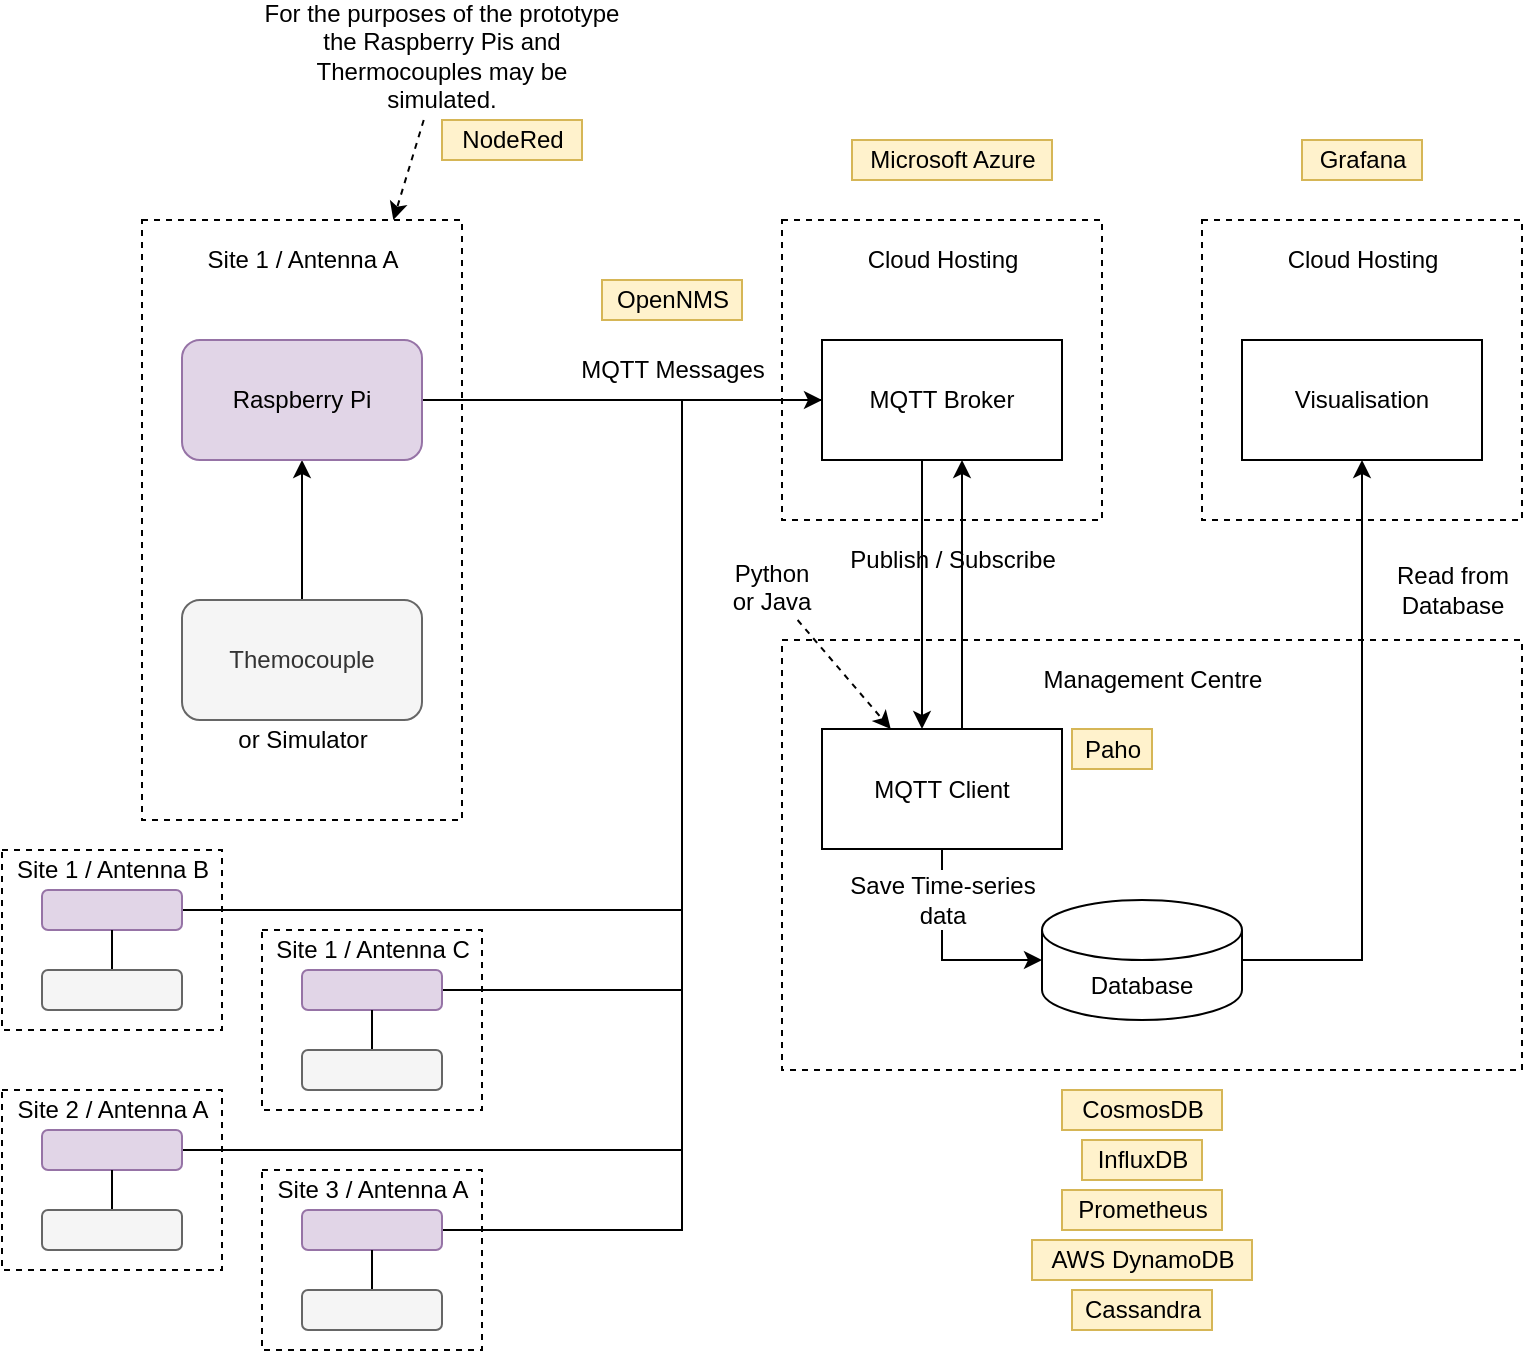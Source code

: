 <mxfile version="14.3.2" type="google"><diagram id="Vr0JW6mK-bZOXMxIQu7u" name="Page-1"><mxGraphModel dx="1607" dy="1118" grid="1" gridSize="10" guides="1" tooltips="1" connect="1" arrows="1" fold="1" page="1" pageScale="1" pageWidth="827" pageHeight="1169" math="0" shadow="0"><root><mxCell id="0"/><mxCell id="1" parent="0"/><mxCell id="WhJ4jgMzGTEI5jCQ6CaK-6" value="" style="rounded=0;whiteSpace=wrap;html=1;dashed=1;" parent="1" vertex="1"><mxGeometry x="580" y="270" width="160" height="150" as="geometry"/></mxCell><mxCell id="KO5914jgpo3kJzEIsXyY-63" value="" style="rounded=0;whiteSpace=wrap;html=1;dashed=1;" parent="1" vertex="1"><mxGeometry x="370" y="270" width="160" height="150" as="geometry"/></mxCell><mxCell id="KO5914jgpo3kJzEIsXyY-16" value="" style="rounded=0;whiteSpace=wrap;html=1;dashed=1;" parent="1" vertex="1"><mxGeometry x="110" y="625" width="110" height="90" as="geometry"/></mxCell><mxCell id="KO5914jgpo3kJzEIsXyY-12" value="" style="rounded=0;whiteSpace=wrap;html=1;dashed=1;" parent="1" vertex="1"><mxGeometry x="50" y="270" width="160" height="300" as="geometry"/></mxCell><mxCell id="KO5914jgpo3kJzEIsXyY-7" value="" style="rounded=0;whiteSpace=wrap;html=1;dashed=1;" parent="1" vertex="1"><mxGeometry x="370" y="480" width="370" height="215" as="geometry"/></mxCell><mxCell id="KO5914jgpo3kJzEIsXyY-20" style="edgeStyle=orthogonalEdgeStyle;rounded=0;orthogonalLoop=1;jettySize=auto;html=1;endArrow=none;endFill=0;" parent="1" source="KO5914jgpo3kJzEIsXyY-2" target="EmqnMG89vFTl3uHL04Bf-3" edge="1"><mxGeometry relative="1" as="geometry"><Array as="points"><mxPoint x="320" y="655"/><mxPoint x="320" y="360"/></Array></mxGeometry></mxCell><mxCell id="KO5914jgpo3kJzEIsXyY-2" value="" style="rounded=1;whiteSpace=wrap;html=1;fillColor=#e1d5e7;strokeColor=#9673a6;" parent="1" vertex="1"><mxGeometry x="130" y="645" width="70" height="20" as="geometry"/></mxCell><mxCell id="EmqnMG89vFTl3uHL04Bf-5" style="edgeStyle=orthogonalEdgeStyle;rounded=0;orthogonalLoop=1;jettySize=auto;html=1;" parent="1" source="EmqnMG89vFTl3uHL04Bf-1" target="EmqnMG89vFTl3uHL04Bf-2" edge="1"><mxGeometry relative="1" as="geometry"/></mxCell><mxCell id="EmqnMG89vFTl3uHL04Bf-1" value="Themocouple" style="rounded=1;whiteSpace=wrap;html=1;fillColor=#f5f5f5;strokeColor=#666666;fontColor=#333333;" parent="1" vertex="1"><mxGeometry x="70" y="460" width="120" height="60" as="geometry"/></mxCell><mxCell id="EmqnMG89vFTl3uHL04Bf-8" style="edgeStyle=orthogonalEdgeStyle;rounded=0;orthogonalLoop=1;jettySize=auto;html=1;" parent="1" source="EmqnMG89vFTl3uHL04Bf-2" target="EmqnMG89vFTl3uHL04Bf-3" edge="1"><mxGeometry relative="1" as="geometry"><Array as="points"><mxPoint x="290" y="360"/><mxPoint x="290" y="360"/></Array></mxGeometry></mxCell><mxCell id="EmqnMG89vFTl3uHL04Bf-2" value="Raspberry Pi" style="rounded=1;whiteSpace=wrap;html=1;fillColor=#e1d5e7;strokeColor=#9673a6;" parent="1" vertex="1"><mxGeometry x="70" y="330" width="120" height="60" as="geometry"/></mxCell><mxCell id="EmqnMG89vFTl3uHL04Bf-11" style="edgeStyle=orthogonalEdgeStyle;rounded=0;orthogonalLoop=1;jettySize=auto;html=1;" parent="1" source="EmqnMG89vFTl3uHL04Bf-3" target="EmqnMG89vFTl3uHL04Bf-4" edge="1"><mxGeometry relative="1" as="geometry"><Array as="points"><mxPoint x="440" y="420"/><mxPoint x="440" y="420"/></Array></mxGeometry></mxCell><mxCell id="EmqnMG89vFTl3uHL04Bf-3" value="MQTT Broker" style="rounded=0;whiteSpace=wrap;html=1;" parent="1" vertex="1"><mxGeometry x="390" y="330" width="120" height="60" as="geometry"/></mxCell><mxCell id="KO5914jgpo3kJzEIsXyY-6" style="edgeStyle=orthogonalEdgeStyle;rounded=0;orthogonalLoop=1;jettySize=auto;html=1;" parent="1" source="EmqnMG89vFTl3uHL04Bf-12" target="KO5914jgpo3kJzEIsXyY-5" edge="1"><mxGeometry relative="1" as="geometry"><Array as="points"><mxPoint x="450" y="640"/></Array></mxGeometry></mxCell><mxCell id="WhJ4jgMzGTEI5jCQ6CaK-10" style="rounded=0;orthogonalLoop=1;jettySize=auto;html=1;endArrow=none;endFill=0;" parent="1" source="EmqnMG89vFTl3uHL04Bf-4" target="EmqnMG89vFTl3uHL04Bf-12" edge="1"><mxGeometry relative="1" as="geometry"/></mxCell><mxCell id="EmqnMG89vFTl3uHL04Bf-4" value="MQTT Client" style="rounded=0;whiteSpace=wrap;html=1;" parent="1" vertex="1"><mxGeometry x="390" y="524.5" width="120" height="60" as="geometry"/></mxCell><mxCell id="EmqnMG89vFTl3uHL04Bf-9" value="MQTT Messages" style="text;html=1;align=center;verticalAlign=middle;resizable=0;points=[];autosize=1;" parent="1" vertex="1"><mxGeometry x="260" y="335" width="110" height="20" as="geometry"/></mxCell><mxCell id="EmqnMG89vFTl3uHL04Bf-10" value="Microsoft Azure" style="text;html=1;align=center;verticalAlign=middle;resizable=0;points=[];autosize=1;fillColor=#fff2cc;strokeColor=#d6b656;" parent="1" vertex="1"><mxGeometry x="405" y="230" width="100" height="20" as="geometry"/></mxCell><mxCell id="EmqnMG89vFTl3uHL04Bf-13" value="Visualisation" style="rounded=0;whiteSpace=wrap;html=1;" parent="1" vertex="1"><mxGeometry x="600" y="330" width="120" height="60" as="geometry"/></mxCell><mxCell id="EmqnMG89vFTl3uHL04Bf-15" value="Read from&lt;br&gt;Database" style="text;html=1;align=center;verticalAlign=middle;resizable=0;points=[];autosize=1;rotation=0;" parent="1" vertex="1"><mxGeometry x="670" y="440" width="70" height="30" as="geometry"/></mxCell><mxCell id="EmqnMG89vFTl3uHL04Bf-16" value="OpenNMS" style="text;html=1;align=center;verticalAlign=middle;resizable=0;points=[];autosize=1;fillColor=#fff2cc;strokeColor=#d6b656;" parent="1" vertex="1"><mxGeometry x="280" y="300" width="70" height="20" as="geometry"/></mxCell><mxCell id="EmqnMG89vFTl3uHL04Bf-17" value="Grafana" style="text;html=1;align=center;verticalAlign=middle;resizable=0;points=[];autosize=1;fillColor=#fff2cc;strokeColor=#d6b656;" parent="1" vertex="1"><mxGeometry x="630" y="230" width="60" height="20" as="geometry"/></mxCell><mxCell id="EmqnMG89vFTl3uHL04Bf-22" value="Cassandra" style="text;html=1;align=center;verticalAlign=middle;resizable=0;points=[];autosize=1;fillColor=#fff2cc;strokeColor=#d6b656;" parent="1" vertex="1"><mxGeometry x="515" y="805" width="70" height="20" as="geometry"/></mxCell><mxCell id="EmqnMG89vFTl3uHL04Bf-23" value="InfluxDB" style="text;html=1;align=center;verticalAlign=middle;resizable=0;points=[];autosize=1;fillColor=#fff2cc;strokeColor=#d6b656;" parent="1" vertex="1"><mxGeometry x="520" y="730" width="60" height="20" as="geometry"/></mxCell><mxCell id="EmqnMG89vFTl3uHL04Bf-24" value="CosmosDB" style="text;html=1;align=center;verticalAlign=middle;resizable=0;points=[];autosize=1;fillColor=#fff2cc;strokeColor=#d6b656;" parent="1" vertex="1"><mxGeometry x="510" y="705" width="80" height="20" as="geometry"/></mxCell><mxCell id="EmqnMG89vFTl3uHL04Bf-25" value="NodeRed" style="text;html=1;align=center;verticalAlign=middle;resizable=0;points=[];autosize=1;fillColor=#fff2cc;strokeColor=#d6b656;" parent="1" vertex="1"><mxGeometry x="200" y="220" width="70" height="20" as="geometry"/></mxCell><mxCell id="KO5914jgpo3kJzEIsXyY-10" style="edgeStyle=orthogonalEdgeStyle;rounded=0;orthogonalLoop=1;jettySize=auto;html=1;endArrow=classic;endFill=1;" parent="1" source="KO5914jgpo3kJzEIsXyY-5" target="EmqnMG89vFTl3uHL04Bf-13" edge="1"><mxGeometry relative="1" as="geometry"><Array as="points"><mxPoint x="660" y="640"/></Array></mxGeometry></mxCell><mxCell id="KO5914jgpo3kJzEIsXyY-5" value="Database" style="shape=cylinder3;whiteSpace=wrap;html=1;boundedLbl=1;backgroundOutline=1;size=15;" parent="1" vertex="1"><mxGeometry x="500" y="610" width="100" height="60" as="geometry"/></mxCell><mxCell id="EmqnMG89vFTl3uHL04Bf-12" value="Save Time-series&lt;br&gt;data" style="text;html=1;align=center;verticalAlign=middle;resizable=0;points=[];autosize=1;rotation=0;" parent="1" vertex="1"><mxGeometry x="395" y="595" width="110" height="30" as="geometry"/></mxCell><mxCell id="KO5914jgpo3kJzEIsXyY-11" value="or Simulator" style="text;html=1;align=center;verticalAlign=middle;resizable=0;points=[];autosize=1;" parent="1" vertex="1"><mxGeometry x="90" y="520" width="80" height="20" as="geometry"/></mxCell><mxCell id="KO5914jgpo3kJzEIsXyY-18" style="edgeStyle=orthogonalEdgeStyle;rounded=0;orthogonalLoop=1;jettySize=auto;html=1;endArrow=none;endFill=0;" parent="1" source="KO5914jgpo3kJzEIsXyY-17" target="KO5914jgpo3kJzEIsXyY-2" edge="1"><mxGeometry relative="1" as="geometry"/></mxCell><mxCell id="KO5914jgpo3kJzEIsXyY-17" value="" style="rounded=1;whiteSpace=wrap;html=1;fillColor=#f5f5f5;strokeColor=#666666;fontColor=#333333;" parent="1" vertex="1"><mxGeometry x="130" y="685" width="70" height="20" as="geometry"/></mxCell><mxCell id="KO5914jgpo3kJzEIsXyY-21" value="Site 1 / Antenna C" style="text;html=1;align=center;verticalAlign=middle;resizable=0;points=[];autosize=1;" parent="1" vertex="1"><mxGeometry x="110" y="625" width="110" height="20" as="geometry"/></mxCell><mxCell id="KO5914jgpo3kJzEIsXyY-23" value="" style="rounded=0;whiteSpace=wrap;html=1;dashed=1;" parent="1" vertex="1"><mxGeometry x="-20" y="585" width="110" height="90" as="geometry"/></mxCell><mxCell id="KO5914jgpo3kJzEIsXyY-39" style="edgeStyle=orthogonalEdgeStyle;rounded=0;orthogonalLoop=1;jettySize=auto;html=1;endArrow=none;endFill=0;" parent="1" source="KO5914jgpo3kJzEIsXyY-24" target="EmqnMG89vFTl3uHL04Bf-3" edge="1"><mxGeometry relative="1" as="geometry"><Array as="points"><mxPoint x="320" y="615"/><mxPoint x="320" y="360"/></Array></mxGeometry></mxCell><mxCell id="KO5914jgpo3kJzEIsXyY-24" value="" style="rounded=1;whiteSpace=wrap;html=1;fillColor=#e1d5e7;strokeColor=#9673a6;" parent="1" vertex="1"><mxGeometry y="605" width="70" height="20" as="geometry"/></mxCell><mxCell id="KO5914jgpo3kJzEIsXyY-25" style="edgeStyle=orthogonalEdgeStyle;rounded=0;orthogonalLoop=1;jettySize=auto;html=1;endArrow=none;endFill=0;" parent="1" source="KO5914jgpo3kJzEIsXyY-26" target="KO5914jgpo3kJzEIsXyY-24" edge="1"><mxGeometry relative="1" as="geometry"/></mxCell><mxCell id="KO5914jgpo3kJzEIsXyY-26" value="" style="rounded=1;whiteSpace=wrap;html=1;fillColor=#f5f5f5;strokeColor=#666666;fontColor=#333333;" parent="1" vertex="1"><mxGeometry y="645" width="70" height="20" as="geometry"/></mxCell><mxCell id="KO5914jgpo3kJzEIsXyY-27" value="Site 1 / Antenna B" style="text;html=1;align=center;verticalAlign=middle;resizable=0;points=[];autosize=1;" parent="1" vertex="1"><mxGeometry x="-20" y="585" width="110" height="20" as="geometry"/></mxCell><mxCell id="KO5914jgpo3kJzEIsXyY-28" value="" style="rounded=0;whiteSpace=wrap;html=1;dashed=1;" parent="1" vertex="1"><mxGeometry x="-20" y="705" width="110" height="90" as="geometry"/></mxCell><mxCell id="KO5914jgpo3kJzEIsXyY-40" style="edgeStyle=orthogonalEdgeStyle;rounded=0;orthogonalLoop=1;jettySize=auto;html=1;endArrow=none;endFill=0;" parent="1" source="KO5914jgpo3kJzEIsXyY-29" target="EmqnMG89vFTl3uHL04Bf-3" edge="1"><mxGeometry relative="1" as="geometry"><Array as="points"><mxPoint x="320" y="735"/><mxPoint x="320" y="360"/></Array></mxGeometry></mxCell><mxCell id="KO5914jgpo3kJzEIsXyY-29" value="" style="rounded=1;whiteSpace=wrap;html=1;fillColor=#e1d5e7;strokeColor=#9673a6;" parent="1" vertex="1"><mxGeometry y="725" width="70" height="20" as="geometry"/></mxCell><mxCell id="KO5914jgpo3kJzEIsXyY-30" style="edgeStyle=orthogonalEdgeStyle;rounded=0;orthogonalLoop=1;jettySize=auto;html=1;endArrow=none;endFill=0;" parent="1" source="KO5914jgpo3kJzEIsXyY-31" target="KO5914jgpo3kJzEIsXyY-29" edge="1"><mxGeometry relative="1" as="geometry"/></mxCell><mxCell id="KO5914jgpo3kJzEIsXyY-31" value="" style="rounded=1;whiteSpace=wrap;html=1;fillColor=#f5f5f5;strokeColor=#666666;fontColor=#333333;" parent="1" vertex="1"><mxGeometry y="765" width="70" height="20" as="geometry"/></mxCell><mxCell id="KO5914jgpo3kJzEIsXyY-32" value="Site 2 / Antenna A" style="text;html=1;align=center;verticalAlign=middle;resizable=0;points=[];autosize=1;" parent="1" vertex="1"><mxGeometry x="-20" y="705" width="110" height="20" as="geometry"/></mxCell><mxCell id="KO5914jgpo3kJzEIsXyY-33" value="" style="rounded=0;whiteSpace=wrap;html=1;dashed=1;" parent="1" vertex="1"><mxGeometry x="110" y="745" width="110" height="90" as="geometry"/></mxCell><mxCell id="KO5914jgpo3kJzEIsXyY-41" style="edgeStyle=orthogonalEdgeStyle;rounded=0;orthogonalLoop=1;jettySize=auto;html=1;endArrow=none;endFill=0;" parent="1" source="KO5914jgpo3kJzEIsXyY-34" target="EmqnMG89vFTl3uHL04Bf-3" edge="1"><mxGeometry relative="1" as="geometry"><Array as="points"><mxPoint x="320" y="775"/><mxPoint x="320" y="360"/></Array></mxGeometry></mxCell><mxCell id="KO5914jgpo3kJzEIsXyY-34" value="" style="rounded=1;whiteSpace=wrap;html=1;fillColor=#e1d5e7;strokeColor=#9673a6;" parent="1" vertex="1"><mxGeometry x="130" y="765" width="70" height="20" as="geometry"/></mxCell><mxCell id="KO5914jgpo3kJzEIsXyY-35" style="edgeStyle=orthogonalEdgeStyle;rounded=0;orthogonalLoop=1;jettySize=auto;html=1;endArrow=none;endFill=0;" parent="1" source="KO5914jgpo3kJzEIsXyY-36" target="KO5914jgpo3kJzEIsXyY-34" edge="1"><mxGeometry relative="1" as="geometry"/></mxCell><mxCell id="KO5914jgpo3kJzEIsXyY-36" value="" style="rounded=1;whiteSpace=wrap;html=1;fillColor=#f5f5f5;strokeColor=#666666;fontColor=#333333;" parent="1" vertex="1"><mxGeometry x="130" y="805" width="70" height="20" as="geometry"/></mxCell><mxCell id="KO5914jgpo3kJzEIsXyY-37" value="Site 3 / Antenna A" style="text;html=1;align=center;verticalAlign=middle;resizable=0;points=[];autosize=1;" parent="1" vertex="1"><mxGeometry x="110" y="745" width="110" height="20" as="geometry"/></mxCell><mxCell id="KO5914jgpo3kJzEIsXyY-38" value="Site 1 / Antenna A" style="text;html=1;align=center;verticalAlign=middle;resizable=0;points=[];autosize=1;" parent="1" vertex="1"><mxGeometry x="75" y="280" width="110" height="20" as="geometry"/></mxCell><mxCell id="KO5914jgpo3kJzEIsXyY-43" style="rounded=0;orthogonalLoop=1;jettySize=auto;html=1;endArrow=classic;endFill=1;dashed=1;" parent="1" source="KO5914jgpo3kJzEIsXyY-42" target="KO5914jgpo3kJzEIsXyY-12" edge="1"><mxGeometry relative="1" as="geometry"/></mxCell><mxCell id="KO5914jgpo3kJzEIsXyY-42" value="For the purposes of the prototype the Raspberry Pis and Thermocouples may be simulated." style="text;align=center;verticalAlign=middle;resizable=1;points=[];autosize=1;comic=0;sketch=0;metaEdit=0;imageAspect=1;overflow=fill;html=1;resizeWidth=0;resizeHeight=0;whiteSpace=wrap" parent="1" vertex="1"><mxGeometry x="110" y="160" width="180" height="60" as="geometry"/></mxCell><mxCell id="KO5914jgpo3kJzEIsXyY-58" value="Management Centre" style="text;html=1;align=center;verticalAlign=middle;resizable=0;points=[];autosize=1;" parent="1" vertex="1"><mxGeometry x="495" y="490" width="120" height="20" as="geometry"/></mxCell><mxCell id="KO5914jgpo3kJzEIsXyY-59" value="Publish / Subscribe" style="text;html=1;align=center;verticalAlign=middle;resizable=0;points=[];autosize=1;" parent="1" vertex="1"><mxGeometry x="395" y="430" width="120" height="20" as="geometry"/></mxCell><mxCell id="KO5914jgpo3kJzEIsXyY-61" style="edgeStyle=orthogonalEdgeStyle;rounded=0;orthogonalLoop=1;jettySize=auto;html=1;" parent="1" source="EmqnMG89vFTl3uHL04Bf-4" target="EmqnMG89vFTl3uHL04Bf-3" edge="1"><mxGeometry relative="1" as="geometry"><mxPoint x="480" y="400" as="sourcePoint"/><mxPoint x="480" y="525" as="targetPoint"/><Array as="points"><mxPoint x="460" y="430"/><mxPoint x="460" y="430"/></Array></mxGeometry></mxCell><mxCell id="KO5914jgpo3kJzEIsXyY-64" value="Cloud Hosting" style="text;html=1;align=center;verticalAlign=middle;resizable=0;points=[];autosize=1;" parent="1" vertex="1"><mxGeometry x="405" y="280" width="90" height="20" as="geometry"/></mxCell><mxCell id="WhJ4jgMzGTEI5jCQ6CaK-1" value="Prometheus" style="text;html=1;align=center;verticalAlign=middle;resizable=0;points=[];autosize=1;fillColor=#fff2cc;strokeColor=#d6b656;" parent="1" vertex="1"><mxGeometry x="510" y="755" width="80" height="20" as="geometry"/></mxCell><mxCell id="WhJ4jgMzGTEI5jCQ6CaK-2" value="AWS DynamoDB" style="text;html=1;align=center;verticalAlign=middle;resizable=0;points=[];autosize=1;fillColor=#fff2cc;strokeColor=#d6b656;" parent="1" vertex="1"><mxGeometry x="495" y="780" width="110" height="20" as="geometry"/></mxCell><mxCell id="WhJ4jgMzGTEI5jCQ6CaK-4" value="Python or Java" style="text;align=center;verticalAlign=middle;resizable=1;points=[];autosize=1;comic=0;sketch=0;metaEdit=0;imageAspect=1;overflow=fill;html=1;resizeWidth=0;resizeHeight=0;whiteSpace=wrap" parent="1" vertex="1"><mxGeometry x="340" y="440" width="50" height="30" as="geometry"/></mxCell><mxCell id="WhJ4jgMzGTEI5jCQ6CaK-5" style="rounded=0;orthogonalLoop=1;jettySize=auto;html=1;endArrow=classic;endFill=1;dashed=1;" parent="1" source="WhJ4jgMzGTEI5jCQ6CaK-4" target="EmqnMG89vFTl3uHL04Bf-4" edge="1"><mxGeometry relative="1" as="geometry"><mxPoint x="197.609" y="230" as="sourcePoint"/><mxPoint x="176.957" y="280" as="targetPoint"/></mxGeometry></mxCell><mxCell id="WhJ4jgMzGTEI5jCQ6CaK-8" value="Cloud Hosting" style="text;html=1;align=center;verticalAlign=middle;resizable=0;points=[];autosize=1;" parent="1" vertex="1"><mxGeometry x="615" y="280" width="90" height="20" as="geometry"/></mxCell><mxCell id="QnT2BVMdTCrSWOeQYXnv-1" value="Paho" style="text;html=1;align=center;verticalAlign=middle;resizable=0;points=[];autosize=1;fillColor=#fff2cc;strokeColor=#d6b656;" vertex="1" parent="1"><mxGeometry x="515" y="524.5" width="40" height="20" as="geometry"/></mxCell></root></mxGraphModel></diagram></mxfile>